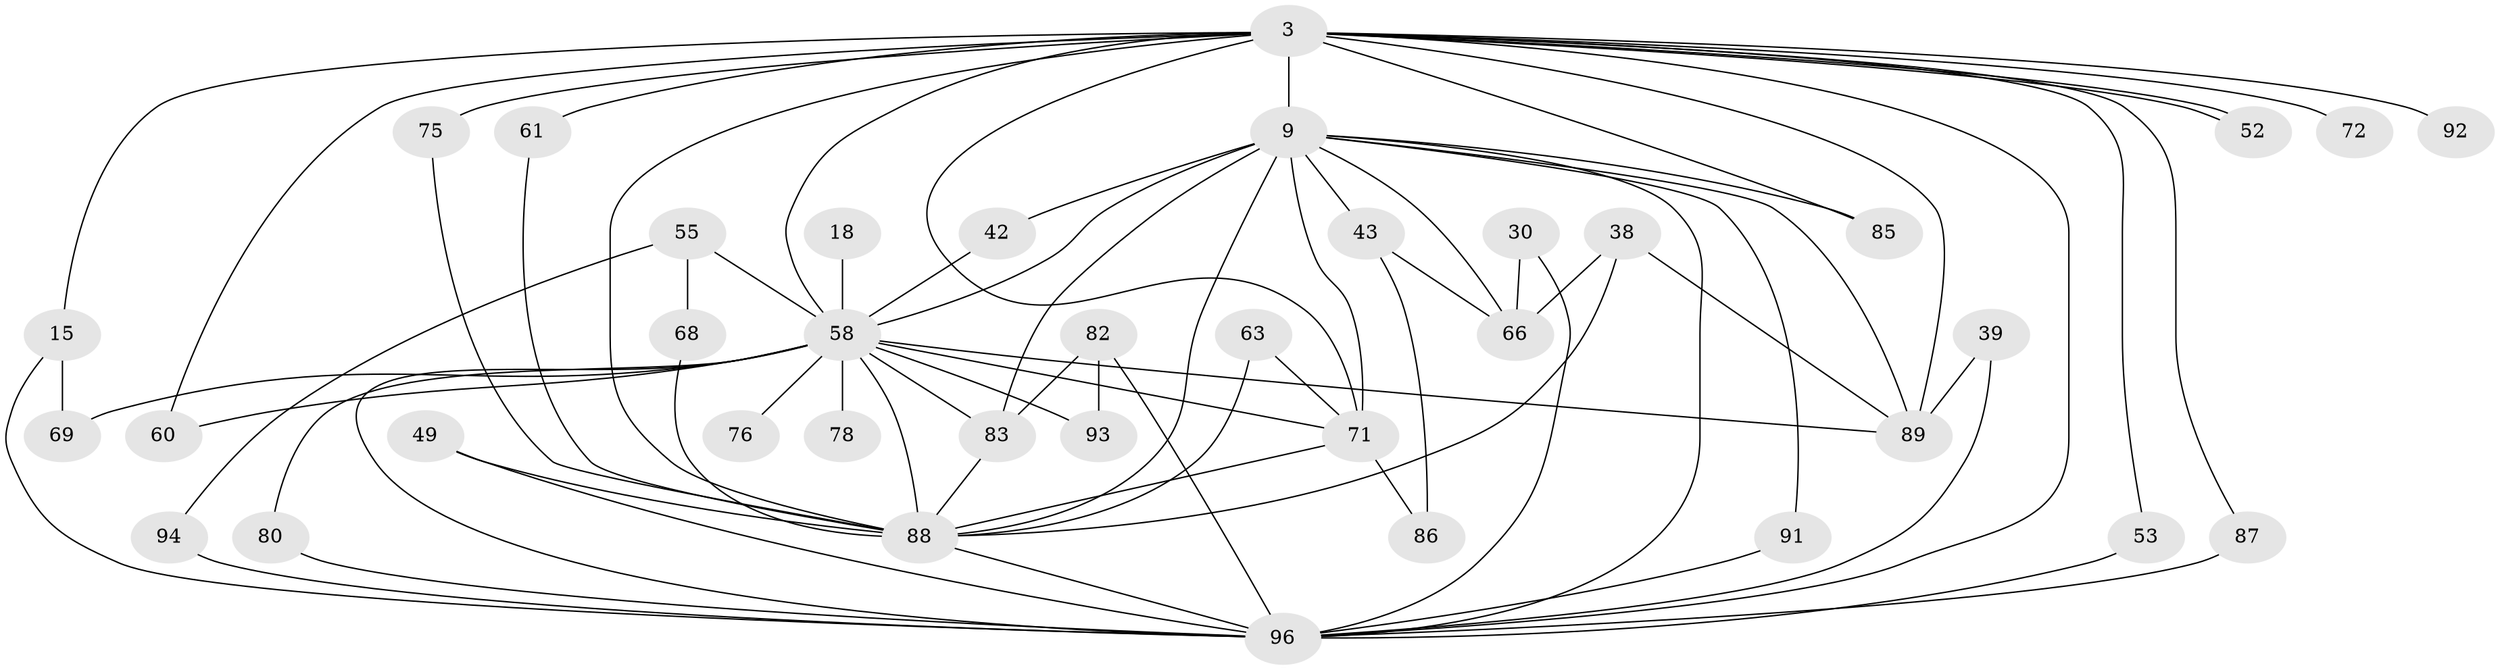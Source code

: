 // original degree distribution, {20: 0.03125, 26: 0.010416666666666666, 14: 0.020833333333333332, 19: 0.010416666666666666, 16: 0.010416666666666666, 21: 0.010416666666666666, 22: 0.010416666666666666, 7: 0.03125, 4: 0.09375, 3: 0.2604166666666667, 5: 0.041666666666666664, 2: 0.46875}
// Generated by graph-tools (version 1.1) at 2025/49/03/04/25 21:49:03]
// undirected, 38 vertices, 74 edges
graph export_dot {
graph [start="1"]
  node [color=gray90,style=filled];
  3 [super="+2"];
  9 [super="+1"];
  15;
  18;
  30;
  38;
  39 [super="+32"];
  42;
  43;
  49;
  52;
  53;
  55 [super="+54+14"];
  58 [super="+40+56+10"];
  60;
  61;
  63;
  66 [super="+29"];
  68;
  69 [super="+34"];
  71 [super="+28+41+51"];
  72;
  75;
  76;
  78;
  80;
  82 [super="+77"];
  83 [super="+11+21"];
  85;
  86;
  87 [super="+22+59"];
  88 [super="+27+16+62+81+79"];
  89 [super="+35+73+65"];
  91;
  92;
  93;
  94;
  96 [super="+31+44+95"];
  3 -- 9 [weight=4];
  3 -- 52;
  3 -- 52;
  3 -- 53;
  3 -- 61;
  3 -- 72 [weight=2];
  3 -- 75;
  3 -- 85;
  3 -- 92 [weight=2];
  3 -- 15;
  3 -- 60;
  3 -- 87 [weight=2];
  3 -- 89 [weight=4];
  3 -- 96 [weight=7];
  3 -- 58 [weight=4];
  3 -- 88 [weight=7];
  3 -- 71 [weight=4];
  9 -- 42;
  9 -- 43 [weight=2];
  9 -- 83 [weight=3];
  9 -- 85;
  9 -- 91;
  9 -- 89 [weight=2];
  9 -- 96 [weight=6];
  9 -- 58 [weight=5];
  9 -- 88 [weight=8];
  9 -- 71 [weight=3];
  9 -- 66 [weight=2];
  15 -- 69;
  15 -- 96;
  18 -- 58 [weight=2];
  30 -- 96;
  30 -- 66;
  38 -- 89;
  38 -- 88;
  38 -- 66;
  39 -- 89;
  39 -- 96 [weight=2];
  42 -- 58;
  43 -- 66;
  43 -- 86;
  49 -- 96;
  49 -- 88;
  53 -- 96;
  55 -- 68;
  55 -- 58 [weight=4];
  55 -- 94;
  58 -- 96 [weight=9];
  58 -- 69 [weight=2];
  58 -- 76;
  58 -- 78 [weight=2];
  58 -- 80;
  58 -- 83;
  58 -- 88 [weight=9];
  58 -- 89;
  58 -- 93;
  58 -- 60;
  58 -- 71;
  61 -- 88;
  63 -- 88;
  63 -- 71;
  68 -- 88;
  71 -- 86;
  71 -- 88;
  75 -- 88;
  80 -- 96;
  82 -- 93;
  82 -- 83 [weight=2];
  82 -- 96 [weight=2];
  83 -- 88;
  87 -- 96 [weight=3];
  88 -- 96 [weight=7];
  91 -- 96;
  94 -- 96;
}

